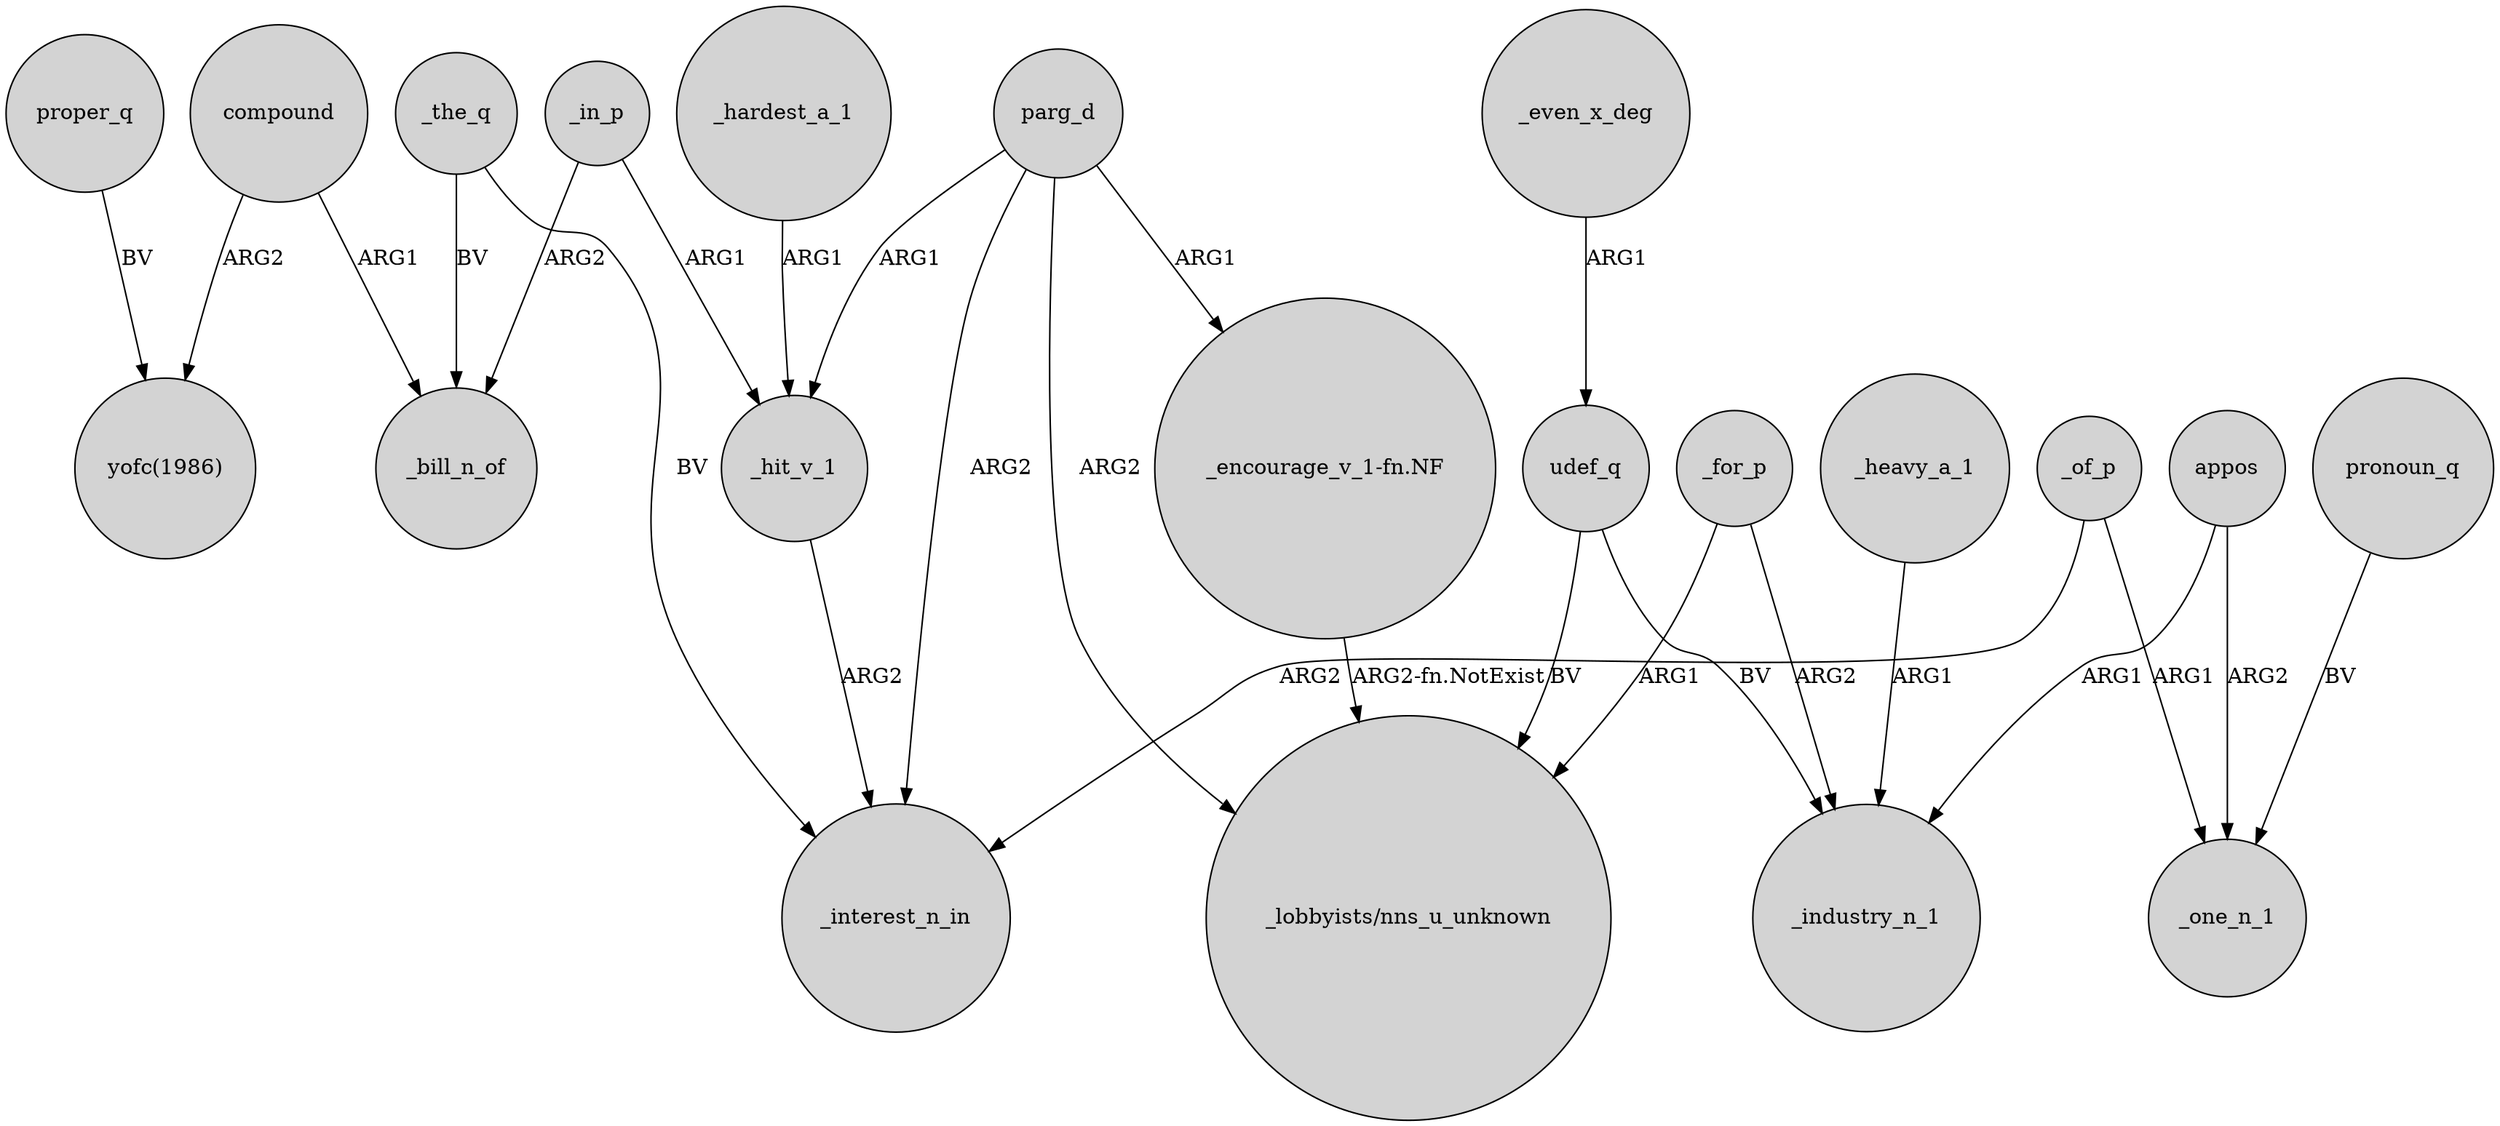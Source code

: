 digraph {
	node [shape=circle style=filled]
	_the_q -> _bill_n_of [label=BV]
	parg_d -> _interest_n_in [label=ARG2]
	appos -> _one_n_1 [label=ARG2]
	_of_p -> _interest_n_in [label=ARG2]
	compound -> _bill_n_of [label=ARG1]
	_the_q -> _interest_n_in [label=BV]
	_even_x_deg -> udef_q [label=ARG1]
	"_encourage_v_1-fn.NF" -> "_lobbyists/nns_u_unknown" [label="ARG2-fn.NotExist"]
	_hit_v_1 -> _interest_n_in [label=ARG2]
	_of_p -> _one_n_1 [label=ARG1]
	appos -> _industry_n_1 [label=ARG1]
	_in_p -> _bill_n_of [label=ARG2]
	_heavy_a_1 -> _industry_n_1 [label=ARG1]
	_in_p -> _hit_v_1 [label=ARG1]
	parg_d -> "_encourage_v_1-fn.NF" [label=ARG1]
	_for_p -> "_lobbyists/nns_u_unknown" [label=ARG1]
	parg_d -> "_lobbyists/nns_u_unknown" [label=ARG2]
	proper_q -> "yofc(1986)" [label=BV]
	pronoun_q -> _one_n_1 [label=BV]
	udef_q -> "_lobbyists/nns_u_unknown" [label=BV]
	compound -> "yofc(1986)" [label=ARG2]
	parg_d -> _hit_v_1 [label=ARG1]
	udef_q -> _industry_n_1 [label=BV]
	_hardest_a_1 -> _hit_v_1 [label=ARG1]
	_for_p -> _industry_n_1 [label=ARG2]
}
